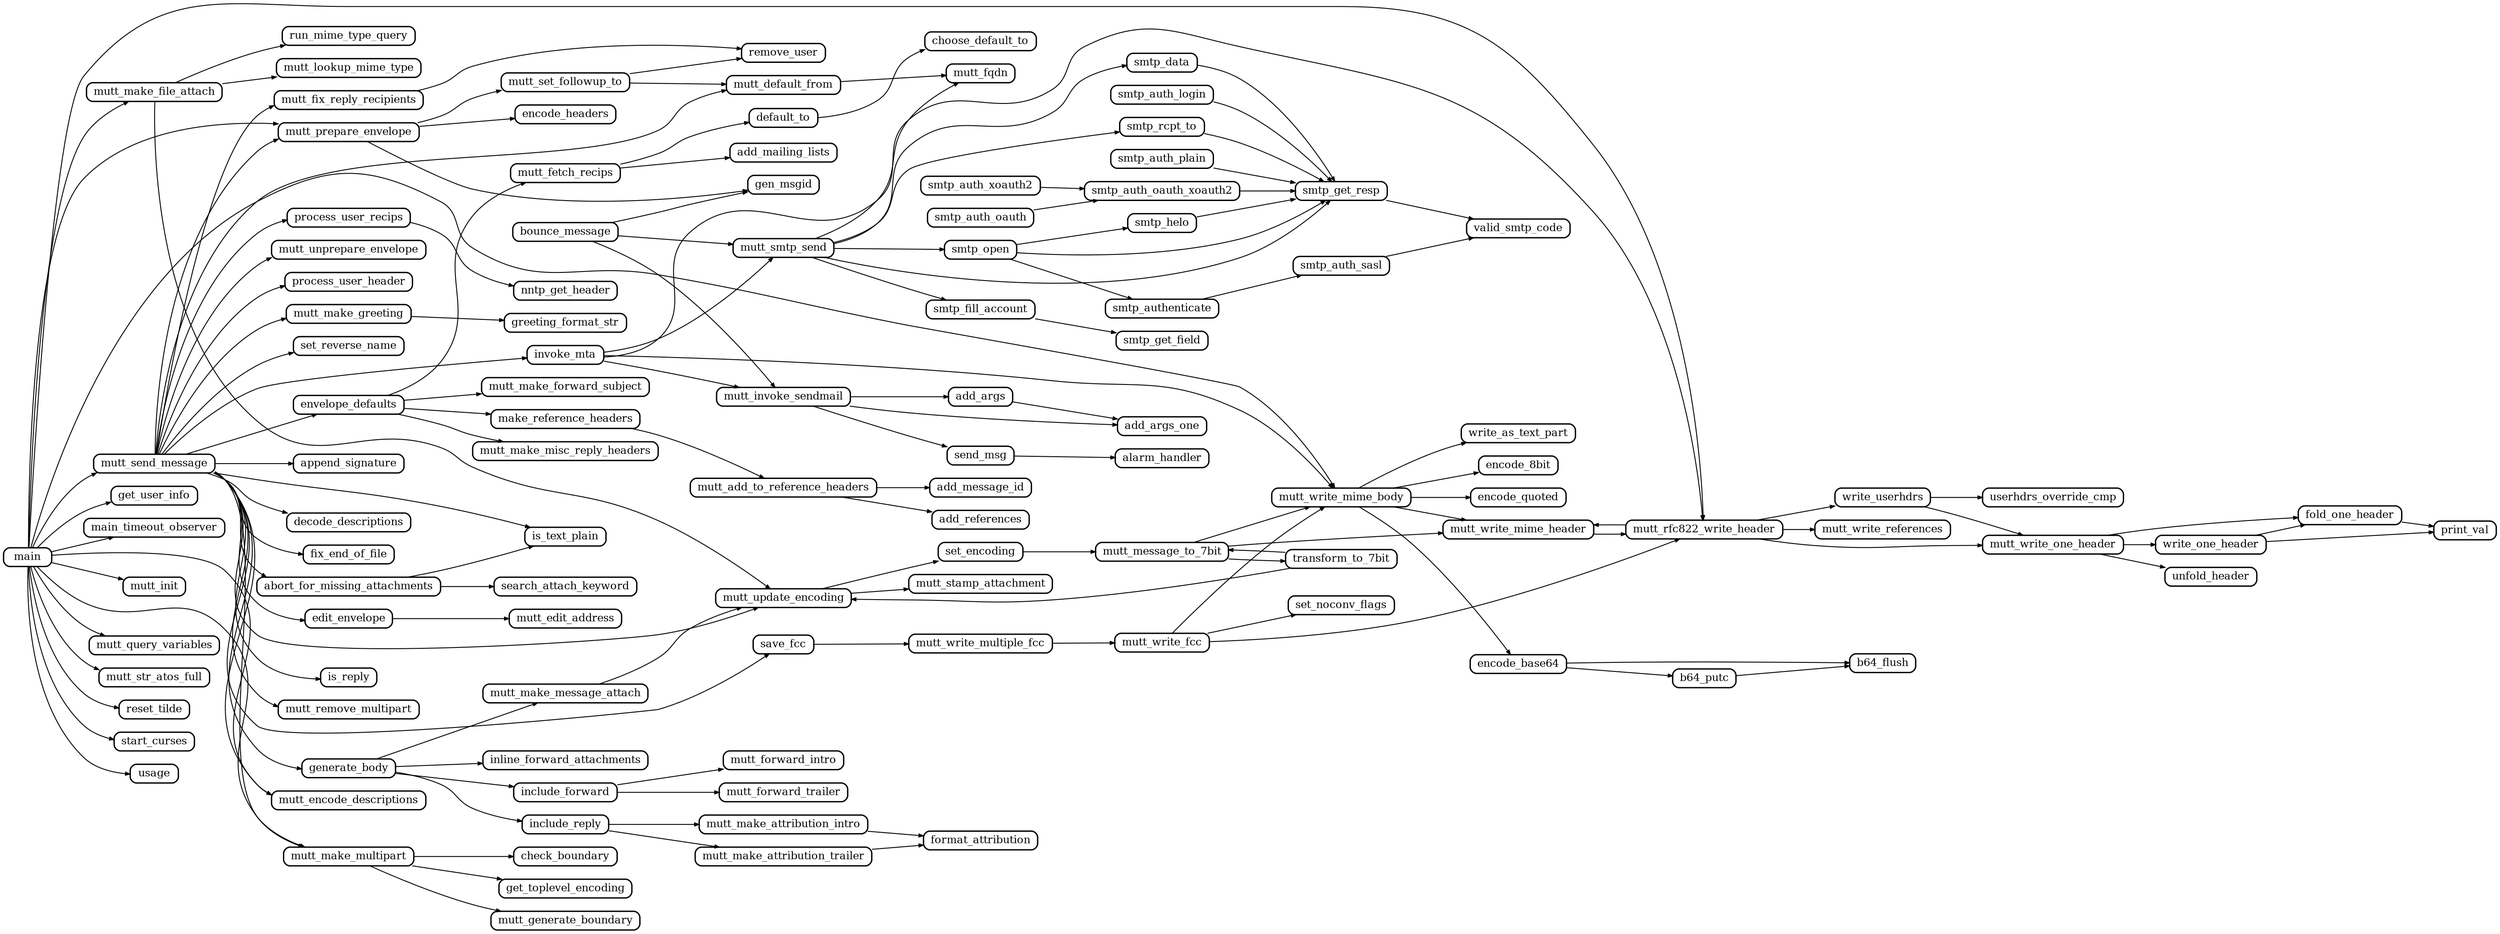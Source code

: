 digraph callgraph {
	graph [
		rankdir="LR"
		nodesep="0.2"
		ranksep="0.5"
		compound="true"
	]

	node [
		shape="Mrecord"
		fontsize="12"
		fillcolor="#ffffff"
		style="filled"
		height="0.2"
		penwidth="1.5"
		color="black"
	]

	edge [
		penwidth="1.0"
		arrowsize="0.5"
	]

	abort_for_missing_attachments -> is_text_plain
	abort_for_missing_attachments -> search_attach_keyword
	add_args                      -> add_args_one
	b64_putc                      -> b64_flush
	bounce_message                -> gen_msgid
	bounce_message                -> mutt_invoke_sendmail
	bounce_message                -> mutt_smtp_send
	default_to                    -> choose_default_to
	edit_envelope                 -> mutt_edit_address
	encode_base64                 -> b64_flush
	encode_base64                 -> b64_putc
	envelope_defaults             -> make_reference_headers
	envelope_defaults             -> mutt_fetch_recips
	envelope_defaults             -> mutt_make_forward_subject
	envelope_defaults             -> mutt_make_misc_reply_headers
	fold_one_header               -> print_val
	generate_body                 -> include_forward
	generate_body                 -> include_reply
	generate_body                 -> inline_forward_attachments
	generate_body                 -> mutt_make_message_attach
	include_forward               -> mutt_forward_intro
	include_forward               -> mutt_forward_trailer
	include_reply                 -> mutt_make_attribution_intro
	include_reply                 -> mutt_make_attribution_trailer
	invoke_mta                    -> mutt_invoke_sendmail
	invoke_mta                    -> mutt_rfc822_write_header
	invoke_mta                    -> mutt_smtp_send
	invoke_mta                    -> mutt_write_mime_body
	main                          -> get_user_info
	main                          -> main_timeout_observer
	main                          -> mutt_encode_descriptions
	main                          -> mutt_init
	main                          -> mutt_make_file_attach
	main                          -> mutt_make_multipart
	main                          -> mutt_prepare_envelope
	main                          -> mutt_query_variables
	main                          -> mutt_rfc822_write_header
	main                          -> mutt_send_message
	main                          -> mutt_str_atos_full
	main                          -> mutt_write_mime_body
	main                          -> reset_tilde
	main                          -> start_curses
	main                          -> usage
	make_reference_headers        -> mutt_add_to_reference_headers
	mutt_add_to_reference_headers -> add_message_id
	mutt_add_to_reference_headers -> add_references
	mutt_default_from             -> mutt_fqdn
	mutt_fetch_recips             -> add_mailing_lists
	mutt_fetch_recips             -> default_to
	mutt_fix_reply_recipients     -> remove_user
	mutt_invoke_sendmail          -> add_args
	mutt_invoke_sendmail          -> add_args_one
	mutt_invoke_sendmail          -> send_msg
	mutt_make_attribution_intro   -> format_attribution
	mutt_make_attribution_trailer -> format_attribution
	mutt_make_file_attach         -> mutt_lookup_mime_type
	mutt_make_file_attach         -> mutt_update_encoding
	mutt_make_file_attach         -> run_mime_type_query
	mutt_make_greeting            -> greeting_format_str
	mutt_make_message_attach      -> mutt_update_encoding
	mutt_make_multipart           -> check_boundary
	mutt_make_multipart           -> get_toplevel_encoding
	mutt_make_multipart           -> mutt_generate_boundary
	mutt_message_to_7bit          -> mutt_write_mime_body
	mutt_message_to_7bit          -> mutt_write_mime_header
	mutt_message_to_7bit          -> transform_to_7bit
	mutt_prepare_envelope         -> encode_headers
	mutt_prepare_envelope         -> gen_msgid
	mutt_prepare_envelope         -> mutt_set_followup_to
	mutt_rfc822_write_header      -> mutt_write_mime_header
	mutt_rfc822_write_header      -> mutt_write_one_header
	mutt_rfc822_write_header      -> mutt_write_references
	mutt_rfc822_write_header      -> write_userhdrs
	mutt_send_message             -> abort_for_missing_attachments
	mutt_send_message             -> append_signature
	mutt_send_message             -> decode_descriptions
	mutt_send_message             -> edit_envelope
	mutt_send_message             -> envelope_defaults
	mutt_send_message             -> fix_end_of_file
	mutt_send_message             -> generate_body
	mutt_send_message             -> invoke_mta
	mutt_send_message             -> is_reply
	mutt_send_message             -> is_text_plain
	mutt_send_message             -> mutt_default_from
	mutt_send_message             -> mutt_encode_descriptions
	mutt_send_message             -> mutt_fix_reply_recipients
	mutt_send_message             -> mutt_make_greeting
	mutt_send_message             -> mutt_make_multipart
	mutt_send_message             -> mutt_prepare_envelope
	mutt_send_message             -> mutt_remove_multipart
	mutt_send_message             -> mutt_unprepare_envelope
	mutt_send_message             -> mutt_update_encoding
	mutt_send_message             -> process_user_header
	mutt_send_message             -> process_user_recips
	mutt_send_message             -> save_fcc
	mutt_send_message             -> set_reverse_name
	mutt_set_followup_to          -> mutt_default_from
	mutt_set_followup_to          -> remove_user
	mutt_smtp_send                -> mutt_fqdn
	mutt_smtp_send                -> smtp_data
	mutt_smtp_send                -> smtp_fill_account
	mutt_smtp_send                -> smtp_get_resp
	mutt_smtp_send                -> smtp_open
	mutt_smtp_send                -> smtp_rcpt_to
	mutt_update_encoding          -> mutt_stamp_attachment
	mutt_update_encoding          -> set_encoding
	mutt_write_fcc                -> mutt_rfc822_write_header
	mutt_write_fcc                -> mutt_write_mime_body
	mutt_write_fcc                -> set_noconv_flags
	mutt_write_mime_body          -> encode_8bit
	mutt_write_mime_body          -> encode_base64
	mutt_write_mime_body          -> encode_quoted
	mutt_write_mime_body          -> mutt_write_mime_header
	mutt_write_mime_body          -> write_as_text_part
	mutt_write_mime_header        -> mutt_rfc822_write_header
	mutt_write_multiple_fcc       -> mutt_write_fcc
	mutt_write_one_header         -> fold_one_header
	mutt_write_one_header         -> unfold_header
	mutt_write_one_header         -> write_one_header
	process_user_recips           -> nntp_get_header
	save_fcc                      -> mutt_write_multiple_fcc
	send_msg                      -> alarm_handler
	set_encoding                  -> mutt_message_to_7bit
	smtp_authenticate             -> smtp_auth_sasl
	smtp_auth_login               -> smtp_get_resp
	smtp_auth_oauth               -> smtp_auth_oauth_xoauth2
	smtp_auth_oauth_xoauth2       -> smtp_get_resp
	smtp_auth_plain               -> smtp_get_resp
	smtp_auth_sasl                -> valid_smtp_code
	smtp_auth_xoauth2             -> smtp_auth_oauth_xoauth2
	smtp_data                     -> smtp_get_resp
	smtp_fill_account             -> smtp_get_field
	smtp_get_resp                 -> valid_smtp_code
	smtp_helo                     -> smtp_get_resp
	smtp_open                     -> smtp_authenticate
	smtp_open                     -> smtp_get_resp
	smtp_open                     -> smtp_helo
	smtp_rcpt_to                  -> smtp_get_resp
	transform_to_7bit             -> mutt_message_to_7bit
	transform_to_7bit             -> mutt_update_encoding
	write_one_header              -> fold_one_header
	write_one_header              -> print_val
	write_userhdrs                -> mutt_write_one_header
	write_userhdrs                -> userhdrs_override_cmp

}
